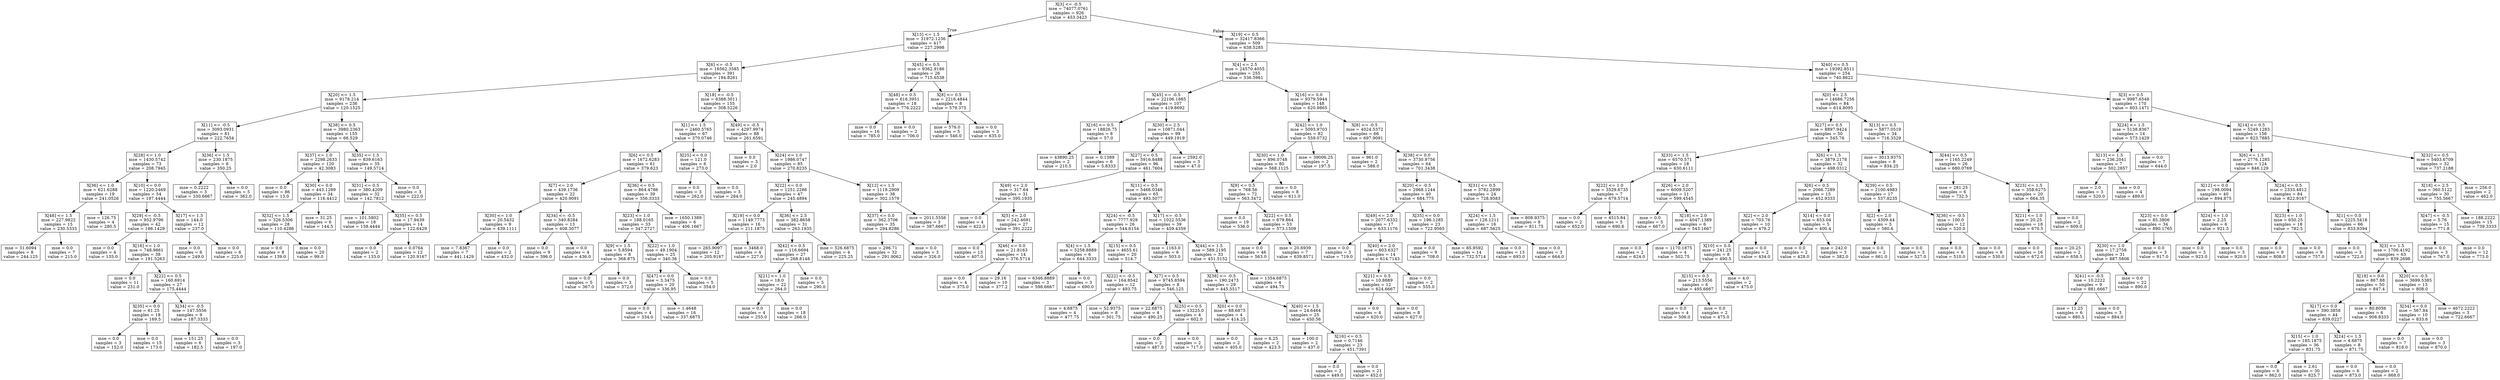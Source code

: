 digraph Tree {
node [shape=box] ;
0 [label="X[3] <= -0.5\nmse = 74077.0761\nsamples = 926\nvalue = 453.3423"] ;
1 [label="X[13] <= 1.5\nmse = 31972.1236\nsamples = 417\nvalue = 227.2998"] ;
0 -> 1 [labeldistance=2.5, labelangle=45, headlabel="True"] ;
2 [label="X[6] <= -0.5\nmse = 16562.3585\nsamples = 391\nvalue = 194.8261"] ;
1 -> 2 ;
3 [label="X[20] <= 1.5\nmse = 9178.214\nsamples = 236\nvalue = 120.1525"] ;
2 -> 3 ;
4 [label="X[11] <= -0.5\nmse = 3093.0931\nsamples = 81\nvalue = 222.7654"] ;
3 -> 4 ;
5 [label="X[28] <= 1.0\nmse = 1430.5742\nsamples = 73\nvalue = 208.7945"] ;
4 -> 5 ;
6 [label="X[36] <= 1.0\nmse = 621.6288\nsamples = 19\nvalue = 241.0526"] ;
5 -> 6 ;
7 [label="X[48] <= 1.5\nmse = 227.9822\nsamples = 15\nvalue = 230.5333"] ;
6 -> 7 ;
8 [label="mse = 31.6094\nsamples = 8\nvalue = 244.125"] ;
7 -> 8 ;
9 [label="mse = 0.0\nsamples = 7\nvalue = 215.0"] ;
7 -> 9 ;
10 [label="mse = 126.75\nsamples = 4\nvalue = 280.5"] ;
6 -> 10 ;
11 [label="X[10] <= 0.0\nmse = 1220.2469\nsamples = 54\nvalue = 197.4444"] ;
5 -> 11 ;
12 [label="X[29] <= -0.5\nmse = 952.9796\nsamples = 42\nvalue = 186.1429"] ;
11 -> 12 ;
13 [label="mse = 0.0\nsamples = 4\nvalue = 135.0"] ;
12 -> 13 ;
14 [label="X[16] <= 1.0\nmse = 748.9861\nsamples = 38\nvalue = 191.5263"] ;
12 -> 14 ;
15 [label="mse = 0.0\nsamples = 11\nvalue = 231.0"] ;
14 -> 15 ;
16 [label="X[22] <= 0.5\nmse = 160.6914\nsamples = 27\nvalue = 175.4444"] ;
14 -> 16 ;
17 [label="X[35] <= 0.0\nmse = 61.25\nsamples = 18\nvalue = 169.5"] ;
16 -> 17 ;
18 [label="mse = 0.0\nsamples = 3\nvalue = 152.0"] ;
17 -> 18 ;
19 [label="mse = 0.0\nsamples = 15\nvalue = 173.0"] ;
17 -> 19 ;
20 [label="X[34] <= -0.5\nmse = 147.5556\nsamples = 9\nvalue = 187.3333"] ;
16 -> 20 ;
21 [label="mse = 151.25\nsamples = 6\nvalue = 182.5"] ;
20 -> 21 ;
22 [label="mse = 0.0\nsamples = 3\nvalue = 197.0"] ;
20 -> 22 ;
23 [label="X[17] <= 1.5\nmse = 144.0\nsamples = 12\nvalue = 237.0"] ;
11 -> 23 ;
24 [label="mse = 0.0\nsamples = 6\nvalue = 249.0"] ;
23 -> 24 ;
25 [label="mse = 0.0\nsamples = 6\nvalue = 225.0"] ;
23 -> 25 ;
26 [label="X[36] <= 1.5\nmse = 230.1875\nsamples = 8\nvalue = 350.25"] ;
4 -> 26 ;
27 [label="mse = 0.2222\nsamples = 3\nvalue = 330.6667"] ;
26 -> 27 ;
28 [label="mse = 0.0\nsamples = 5\nvalue = 362.0"] ;
26 -> 28 ;
29 [label="X[38] <= 0.5\nmse = 3980.2363\nsamples = 155\nvalue = 66.529"] ;
3 -> 29 ;
30 [label="X[37] <= 1.0\nmse = 2298.2633\nsamples = 120\nvalue = 42.3083"] ;
29 -> 30 ;
31 [label="mse = 0.0\nsamples = 86\nvalue = 13.0"] ;
30 -> 31 ;
32 [label="X[30] <= 0.0\nmse = 443.1289\nsamples = 34\nvalue = 116.4412"] ;
30 -> 32 ;
33 [label="X[32] <= 1.5\nmse = 326.5306\nsamples = 28\nvalue = 110.4286"] ;
32 -> 33 ;
34 [label="mse = 0.0\nsamples = 8\nvalue = 139.0"] ;
33 -> 34 ;
35 [label="mse = 0.0\nsamples = 20\nvalue = 99.0"] ;
33 -> 35 ;
36 [label="mse = 31.25\nsamples = 6\nvalue = 144.5"] ;
32 -> 36 ;
37 [label="X[35] <= 1.5\nmse = 839.6163\nsamples = 35\nvalue = 149.5714"] ;
29 -> 37 ;
38 [label="X[31] <= 0.5\nmse = 380.4209\nsamples = 32\nvalue = 142.7812"] ;
37 -> 38 ;
39 [label="mse = 101.5802\nsamples = 18\nvalue = 158.4444"] ;
38 -> 39 ;
40 [label="X[35] <= 0.5\nmse = 17.9439\nsamples = 14\nvalue = 122.6429"] ;
38 -> 40 ;
41 [label="mse = 0.0\nsamples = 2\nvalue = 133.0"] ;
40 -> 41 ;
42 [label="mse = 0.0764\nsamples = 12\nvalue = 120.9167"] ;
40 -> 42 ;
43 [label="mse = 0.0\nsamples = 3\nvalue = 222.0"] ;
37 -> 43 ;
44 [label="X[18] <= -0.5\nmse = 6388.3011\nsamples = 155\nvalue = 308.5226"] ;
2 -> 44 ;
45 [label="X[1] <= 1.5\nmse = 2460.5765\nsamples = 67\nvalue = 370.0746"] ;
44 -> 45 ;
46 [label="X[6] <= 0.5\nmse = 1672.6283\nsamples = 61\nvalue = 379.623"] ;
45 -> 46 ;
47 [label="X[7] <= 2.0\nmse = 439.1736\nsamples = 22\nvalue = 420.9091"] ;
46 -> 47 ;
48 [label="X[30] <= 1.0\nmse = 20.5432\nsamples = 9\nvalue = 439.1111"] ;
47 -> 48 ;
49 [label="mse = 7.8367\nsamples = 7\nvalue = 441.1429"] ;
48 -> 49 ;
50 [label="mse = 0.0\nsamples = 2\nvalue = 432.0"] ;
48 -> 50 ;
51 [label="X[34] <= -0.5\nmse = 340.8284\nsamples = 13\nvalue = 408.3077"] ;
47 -> 51 ;
52 [label="mse = 0.0\nsamples = 9\nvalue = 396.0"] ;
51 -> 52 ;
53 [label="mse = 0.0\nsamples = 4\nvalue = 436.0"] ;
51 -> 53 ;
54 [label="X[36] <= 0.5\nmse = 864.4786\nsamples = 39\nvalue = 356.3333"] ;
46 -> 54 ;
55 [label="X[23] <= 1.0\nmse = 188.0165\nsamples = 33\nvalue = 347.2727"] ;
54 -> 55 ;
56 [label="X[9] <= 1.5\nmse = 5.8594\nsamples = 8\nvalue = 368.875"] ;
55 -> 56 ;
57 [label="mse = 0.0\nsamples = 5\nvalue = 367.0"] ;
56 -> 57 ;
58 [label="mse = 0.0\nsamples = 3\nvalue = 372.0"] ;
56 -> 58 ;
59 [label="X[22] <= 1.0\nmse = 49.1904\nsamples = 25\nvalue = 340.36"] ;
55 -> 59 ;
60 [label="X[47] <= 0.0\nmse = 3.3475\nsamples = 20\nvalue = 336.95"] ;
59 -> 60 ;
61 [label="mse = 0.0\nsamples = 4\nvalue = 334.0"] ;
60 -> 61 ;
62 [label="mse = 1.4648\nsamples = 16\nvalue = 337.6875"] ;
60 -> 62 ;
63 [label="mse = 0.0\nsamples = 5\nvalue = 354.0"] ;
59 -> 63 ;
64 [label="mse = 1650.1389\nsamples = 6\nvalue = 406.1667"] ;
54 -> 64 ;
65 [label="X[25] <= 0.0\nmse = 121.0\nsamples = 6\nvalue = 273.0"] ;
45 -> 65 ;
66 [label="mse = 0.0\nsamples = 3\nvalue = 262.0"] ;
65 -> 66 ;
67 [label="mse = 0.0\nsamples = 3\nvalue = 284.0"] ;
65 -> 67 ;
68 [label="X[49] <= -0.5\nmse = 4297.9974\nsamples = 88\nvalue = 261.6591"] ;
44 -> 68 ;
69 [label="mse = 0.0\nsamples = 3\nvalue = 2.0"] ;
68 -> 69 ;
70 [label="X[24] <= 1.0\nmse = 1986.0747\nsamples = 85\nvalue = 270.8235"] ;
68 -> 70 ;
71 [label="X[22] <= 0.0\nmse = 1251.2286\nsamples = 47\nvalue = 245.4894"] ;
70 -> 71 ;
72 [label="X[19] <= 0.0\nmse = 1149.7773\nsamples = 16\nvalue = 211.1875"] ;
71 -> 72 ;
73 [label="mse = 265.9097\nsamples = 12\nvalue = 205.9167"] ;
72 -> 73 ;
74 [label="mse = 3468.0\nsamples = 4\nvalue = 227.0"] ;
72 -> 74 ;
75 [label="X[36] <= 2.5\nmse = 382.8658\nsamples = 31\nvalue = 263.1935"] ;
71 -> 75 ;
76 [label="X[42] <= 0.5\nmse = 116.6694\nsamples = 27\nvalue = 268.8148"] ;
75 -> 76 ;
77 [label="X[21] <= 1.0\nmse = 18.0\nsamples = 22\nvalue = 264.0"] ;
76 -> 77 ;
78 [label="mse = 0.0\nsamples = 4\nvalue = 255.0"] ;
77 -> 78 ;
79 [label="mse = 0.0\nsamples = 18\nvalue = 266.0"] ;
77 -> 79 ;
80 [label="mse = 0.0\nsamples = 5\nvalue = 290.0"] ;
76 -> 80 ;
81 [label="mse = 526.6875\nsamples = 4\nvalue = 225.25"] ;
75 -> 81 ;
82 [label="X[12] <= 1.5\nmse = 1119.2909\nsamples = 38\nvalue = 302.1579"] ;
70 -> 82 ;
83 [label="X[37] <= 0.0\nmse = 362.3706\nsamples = 35\nvalue = 294.8286"] ;
82 -> 83 ;
84 [label="mse = 296.71\nsamples = 32\nvalue = 291.9062"] ;
83 -> 84 ;
85 [label="mse = 0.0\nsamples = 3\nvalue = 326.0"] ;
83 -> 85 ;
86 [label="mse = 2011.5556\nsamples = 3\nvalue = 387.6667"] ;
82 -> 86 ;
87 [label="X[45] <= 0.5\nmse = 9362.9186\nsamples = 26\nvalue = 715.6538"] ;
1 -> 87 ;
88 [label="X[48] <= 0.5\nmse = 616.3951\nsamples = 18\nvalue = 776.2222"] ;
87 -> 88 ;
89 [label="mse = 0.0\nsamples = 16\nvalue = 785.0"] ;
88 -> 89 ;
90 [label="mse = 0.0\nsamples = 2\nvalue = 706.0"] ;
88 -> 90 ;
91 [label="X[8] <= 0.5\nmse = 2216.4844\nsamples = 8\nvalue = 579.375"] ;
87 -> 91 ;
92 [label="mse = 576.0\nsamples = 5\nvalue = 546.0"] ;
91 -> 92 ;
93 [label="mse = 0.0\nsamples = 3\nvalue = 635.0"] ;
91 -> 93 ;
94 [label="X[19] <= 0.5\nmse = 32417.8366\nsamples = 509\nvalue = 638.5285"] ;
0 -> 94 [labeldistance=2.5, labelangle=-45, headlabel="False"] ;
95 [label="X[4] <= 2.5\nmse = 24570.4055\nsamples = 255\nvalue = 536.5961"] ;
94 -> 95 ;
96 [label="X[45] <= -0.5\nmse = 22106.1885\nsamples = 107\nvalue = 419.8692"] ;
95 -> 96 ;
97 [label="X[16] <= 0.5\nmse = 18826.75\nsamples = 8\nvalue = 57.0"] ;
96 -> 97 ;
98 [label="mse = 43890.25\nsamples = 2\nvalue = 210.5"] ;
97 -> 98 ;
99 [label="mse = 0.1389\nsamples = 6\nvalue = 5.8333"] ;
97 -> 99 ;
100 [label="X[30] <= 2.5\nmse = 10871.044\nsamples = 99\nvalue = 449.1919"] ;
96 -> 100 ;
101 [label="X[27] <= 0.5\nmse = 5916.8488\nsamples = 96\nvalue = 461.7604"] ;
100 -> 101 ;
102 [label="X[49] <= 2.0\nmse = 317.64\nsamples = 31\nvalue = 395.1935"] ;
101 -> 102 ;
103 [label="mse = 0.0\nsamples = 4\nvalue = 422.0"] ;
102 -> 103 ;
104 [label="X[5] <= 2.0\nmse = 242.4691\nsamples = 27\nvalue = 391.2222"] ;
102 -> 104 ;
105 [label="mse = 0.0\nsamples = 13\nvalue = 407.0"] ;
104 -> 105 ;
106 [label="X[46] <= 0.0\nmse = 21.8163\nsamples = 14\nvalue = 376.5714"] ;
104 -> 106 ;
107 [label="mse = 0.0\nsamples = 4\nvalue = 375.0"] ;
106 -> 107 ;
108 [label="mse = 29.16\nsamples = 10\nvalue = 377.2"] ;
106 -> 108 ;
109 [label="X[11] <= 0.5\nmse = 5466.0346\nsamples = 65\nvalue = 493.5077"] ;
101 -> 109 ;
110 [label="X[24] <= -0.5\nmse = 7777.929\nsamples = 26\nvalue = 544.6154"] ;
109 -> 110 ;
111 [label="X[4] <= 1.5\nmse = 5258.8889\nsamples = 6\nvalue = 644.3333"] ;
110 -> 111 ;
112 [label="mse = 6346.8889\nsamples = 3\nvalue = 598.6667"] ;
111 -> 112 ;
113 [label="mse = 0.0\nsamples = 3\nvalue = 690.0"] ;
111 -> 113 ;
114 [label="X[15] <= 0.5\nmse = 4655.61\nsamples = 20\nvalue = 514.7"] ;
110 -> 114 ;
115 [label="X[22] <= -0.5\nmse = 164.8542\nsamples = 12\nvalue = 493.75"] ;
114 -> 115 ;
116 [label="mse = 4.6875\nsamples = 4\nvalue = 477.75"] ;
115 -> 116 ;
117 [label="mse = 52.9375\nsamples = 8\nvalue = 501.75"] ;
115 -> 117 ;
118 [label="X[7] <= 0.5\nmse = 9745.8594\nsamples = 8\nvalue = 546.125"] ;
114 -> 118 ;
119 [label="mse = 22.6875\nsamples = 4\nvalue = 490.25"] ;
118 -> 119 ;
120 [label="X[25] <= 0.5\nmse = 13225.0\nsamples = 4\nvalue = 602.0"] ;
118 -> 120 ;
121 [label="mse = 0.0\nsamples = 2\nvalue = 487.0"] ;
120 -> 121 ;
122 [label="mse = 0.0\nsamples = 2\nvalue = 717.0"] ;
120 -> 122 ;
123 [label="X[17] <= -0.5\nmse = 1022.5536\nsamples = 39\nvalue = 459.4359"] ;
109 -> 123 ;
124 [label="mse = 1163.0\nsamples = 6\nvalue = 503.0"] ;
123 -> 124 ;
125 [label="X[44] <= 1.5\nmse = 589.2195\nsamples = 33\nvalue = 451.5152"] ;
123 -> 125 ;
126 [label="X[38] <= -0.5\nmse = 190.2473\nsamples = 29\nvalue = 445.5517"] ;
125 -> 126 ;
127 [label="X[0] <= 0.0\nmse = 88.6875\nsamples = 4\nvalue = 414.25"] ;
126 -> 127 ;
128 [label="mse = 0.0\nsamples = 2\nvalue = 405.0"] ;
127 -> 128 ;
129 [label="mse = 6.25\nsamples = 2\nvalue = 423.5"] ;
127 -> 129 ;
130 [label="X[40] <= 1.5\nmse = 24.6464\nsamples = 25\nvalue = 450.56"] ;
126 -> 130 ;
131 [label="mse = 100.0\nsamples = 2\nvalue = 437.0"] ;
130 -> 131 ;
132 [label="X[16] <= 0.5\nmse = 0.7146\nsamples = 23\nvalue = 451.7391"] ;
130 -> 132 ;
133 [label="mse = 0.0\nsamples = 2\nvalue = 449.0"] ;
132 -> 133 ;
134 [label="mse = 0.0\nsamples = 21\nvalue = 452.0"] ;
132 -> 134 ;
135 [label="mse = 1354.6875\nsamples = 4\nvalue = 494.75"] ;
125 -> 135 ;
136 [label="mse = 2592.0\nsamples = 3\nvalue = 47.0"] ;
100 -> 136 ;
137 [label="X[16] <= 0.0\nmse = 9379.5944\nsamples = 148\nvalue = 620.9865"] ;
95 -> 137 ;
138 [label="X[42] <= 1.0\nmse = 5093.9703\nsamples = 82\nvalue = 559.0732"] ;
137 -> 138 ;
139 [label="X[30] <= 1.0\nmse = 896.0748\nsamples = 80\nvalue = 568.1125"] ;
138 -> 139 ;
140 [label="X[9] <= 0.5\nmse = 768.56\nsamples = 72\nvalue = 563.3472"] ;
139 -> 140 ;
141 [label="mse = 0.0\nsamples = 19\nvalue = 536.0"] ;
140 -> 141 ;
142 [label="X[22] <= 0.5\nmse = 679.864\nsamples = 53\nvalue = 573.1509"] ;
140 -> 142 ;
143 [label="mse = 0.0\nsamples = 46\nvalue = 563.0"] ;
142 -> 143 ;
144 [label="mse = 20.6939\nsamples = 7\nvalue = 639.8571"] ;
142 -> 144 ;
145 [label="mse = 0.0\nsamples = 8\nvalue = 611.0"] ;
139 -> 145 ;
146 [label="mse = 39006.25\nsamples = 2\nvalue = 197.5"] ;
138 -> 146 ;
147 [label="X[8] <= -0.5\nmse = 4024.5372\nsamples = 66\nvalue = 697.9091"] ;
137 -> 147 ;
148 [label="mse = 961.0\nsamples = 2\nvalue = 588.0"] ;
147 -> 148 ;
149 [label="X[38] <= 0.0\nmse = 3730.9756\nsamples = 64\nvalue = 701.3438"] ;
147 -> 149 ;
150 [label="X[20] <= -0.5\nmse = 2968.1244\nsamples = 40\nvalue = 684.775"] ;
149 -> 150 ;
151 [label="X[49] <= 2.0\nmse = 2077.6332\nsamples = 17\nvalue = 633.1176"] ;
150 -> 151 ;
152 [label="mse = 0.0\nsamples = 3\nvalue = 719.0"] ;
151 -> 152 ;
153 [label="X[40] <= 2.0\nmse = 603.6327\nsamples = 14\nvalue = 614.7143"] ;
151 -> 153 ;
154 [label="X[21] <= 0.5\nmse = 10.8889\nsamples = 12\nvalue = 624.6667"] ;
153 -> 154 ;
155 [label="mse = 0.0\nsamples = 4\nvalue = 620.0"] ;
154 -> 155 ;
156 [label="mse = 0.0\nsamples = 8\nvalue = 627.0"] ;
154 -> 156 ;
157 [label="mse = 0.0\nsamples = 2\nvalue = 555.0"] ;
153 -> 157 ;
158 [label="X[35] <= 0.0\nmse = 196.1285\nsamples = 23\nvalue = 722.9565"] ;
150 -> 158 ;
159 [label="mse = 0.0\nsamples = 9\nvalue = 708.0"] ;
158 -> 159 ;
160 [label="mse = 85.9592\nsamples = 14\nvalue = 732.5714"] ;
158 -> 160 ;
161 [label="X[31] <= 0.5\nmse = 3782.2899\nsamples = 24\nvalue = 728.9583"] ;
149 -> 161 ;
162 [label="X[24] <= 1.5\nmse = 128.1211\nsamples = 16\nvalue = 687.5625"] ;
161 -> 162 ;
163 [label="mse = 0.0\nsamples = 13\nvalue = 693.0"] ;
162 -> 163 ;
164 [label="mse = 0.0\nsamples = 3\nvalue = 664.0"] ;
162 -> 164 ;
165 [label="mse = 808.9375\nsamples = 8\nvalue = 811.75"] ;
161 -> 165 ;
166 [label="X[40] <= 0.5\nmse = 19392.8511\nsamples = 254\nvalue = 740.8622"] ;
94 -> 166 ;
167 [label="X[0] <= 2.5\nmse = 14686.7256\nsamples = 84\nvalue = 614.8095"] ;
166 -> 167 ;
168 [label="X[27] <= 0.5\nmse = 8897.9424\nsamples = 50\nvalue = 545.76"] ;
167 -> 168 ;
169 [label="X[33] <= 1.5\nmse = 6570.571\nsamples = 18\nvalue = 630.6111"] ;
168 -> 169 ;
170 [label="X[22] <= 1.0\nmse = 3529.6735\nsamples = 7\nvalue = 679.5714"] ;
169 -> 170 ;
171 [label="mse = 0.0\nsamples = 2\nvalue = 652.0"] ;
170 -> 171 ;
172 [label="mse = 4515.84\nsamples = 5\nvalue = 690.6"] ;
170 -> 172 ;
173 [label="X[26] <= 2.0\nmse = 6009.5207\nsamples = 11\nvalue = 599.4545"] ;
169 -> 173 ;
174 [label="mse = 0.0\nsamples = 5\nvalue = 667.0"] ;
173 -> 174 ;
175 [label="X[18] <= 2.0\nmse = 4047.1389\nsamples = 6\nvalue = 543.1667"] ;
173 -> 175 ;
176 [label="mse = 0.0\nsamples = 2\nvalue = 624.0"] ;
175 -> 176 ;
177 [label="mse = 1170.1875\nsamples = 4\nvalue = 502.75"] ;
175 -> 177 ;
178 [label="X[6] <= 1.5\nmse = 3879.2178\nsamples = 32\nvalue = 498.0312"] ;
168 -> 178 ;
179 [label="X[6] <= 0.5\nmse = 2066.7289\nsamples = 15\nvalue = 452.9333"] ;
178 -> 179 ;
180 [label="X[2] <= 2.0\nmse = 703.76\nsamples = 10\nvalue = 479.2"] ;
179 -> 180 ;
181 [label="X[10] <= 0.0\nmse = 241.25\nsamples = 8\nvalue = 490.5"] ;
180 -> 181 ;
182 [label="X[15] <= 0.5\nmse = 213.5556\nsamples = 6\nvalue = 495.6667"] ;
181 -> 182 ;
183 [label="mse = 0.0\nsamples = 4\nvalue = 506.0"] ;
182 -> 183 ;
184 [label="mse = 0.0\nsamples = 2\nvalue = 475.0"] ;
182 -> 184 ;
185 [label="mse = 4.0\nsamples = 2\nvalue = 475.0"] ;
181 -> 185 ;
186 [label="mse = 0.0\nsamples = 2\nvalue = 434.0"] ;
180 -> 186 ;
187 [label="X[14] <= 0.0\nmse = 653.04\nsamples = 5\nvalue = 400.4"] ;
179 -> 187 ;
188 [label="mse = 0.0\nsamples = 2\nvalue = 428.0"] ;
187 -> 188 ;
189 [label="mse = 242.0\nsamples = 3\nvalue = 382.0"] ;
187 -> 189 ;
190 [label="X[39] <= 0.5\nmse = 2100.4983\nsamples = 17\nvalue = 537.8235"] ;
178 -> 190 ;
191 [label="X[2] <= 2.0\nmse = 4309.44\nsamples = 5\nvalue = 580.6"] ;
190 -> 191 ;
192 [label="mse = 0.0\nsamples = 2\nvalue = 661.0"] ;
191 -> 192 ;
193 [label="mse = 0.0\nsamples = 3\nvalue = 527.0"] ;
191 -> 193 ;
194 [label="X[36] <= -0.5\nmse = 100.0\nsamples = 12\nvalue = 520.0"] ;
190 -> 194 ;
195 [label="mse = 0.0\nsamples = 6\nvalue = 510.0"] ;
194 -> 195 ;
196 [label="mse = 0.0\nsamples = 6\nvalue = 530.0"] ;
194 -> 196 ;
197 [label="X[13] <= 0.5\nmse = 5877.0519\nsamples = 34\nvalue = 716.3529"] ;
167 -> 197 ;
198 [label="mse = 3013.9375\nsamples = 8\nvalue = 834.25"] ;
197 -> 198 ;
199 [label="X[44] <= 0.5\nmse = 1165.2249\nsamples = 26\nvalue = 680.0769"] ;
197 -> 199 ;
200 [label="mse = 281.25\nsamples = 6\nvalue = 732.5"] ;
199 -> 200 ;
201 [label="X[23] <= 1.5\nmse = 358.6275\nsamples = 20\nvalue = 664.35"] ;
199 -> 201 ;
202 [label="X[21] <= 1.0\nmse = 20.25\nsamples = 18\nvalue = 670.5"] ;
201 -> 202 ;
203 [label="mse = 0.0\nsamples = 16\nvalue = 672.0"] ;
202 -> 203 ;
204 [label="mse = 20.25\nsamples = 2\nvalue = 658.5"] ;
202 -> 204 ;
205 [label="mse = 0.0\nsamples = 2\nvalue = 609.0"] ;
201 -> 205 ;
206 [label="X[3] <= 0.5\nmse = 9987.6548\nsamples = 170\nvalue = 803.1471"] ;
166 -> 206 ;
207 [label="X[24] <= 1.5\nmse = 5138.8367\nsamples = 14\nvalue = 573.1429"] ;
206 -> 207 ;
208 [label="X[13] <= 1.5\nmse = 236.2041\nsamples = 7\nvalue = 502.2857"] ;
207 -> 208 ;
209 [label="mse = 2.0\nsamples = 3\nvalue = 520.0"] ;
208 -> 209 ;
210 [label="mse = 0.0\nsamples = 4\nvalue = 489.0"] ;
208 -> 210 ;
211 [label="mse = 0.0\nsamples = 7\nvalue = 644.0"] ;
207 -> 211 ;
212 [label="X[14] <= 0.5\nmse = 5249.1283\nsamples = 156\nvalue = 823.7885"] ;
206 -> 212 ;
213 [label="X[6] <= 1.5\nmse = 2776.1285\nsamples = 124\nvalue = 846.129"] ;
212 -> 213 ;
214 [label="X[12] <= 0.0\nmse = 198.0094\nsamples = 40\nvalue = 894.875"] ;
213 -> 214 ;
215 [label="X[23] <= 0.0\nmse = 85.3806\nsamples = 34\nvalue = 890.1765"] ;
214 -> 215 ;
216 [label="X[30] <= 1.0\nmse = 17.2758\nsamples = 31\nvalue = 887.5806"] ;
215 -> 216 ;
217 [label="X[41] <= -0.5\nmse = 10.2222\nsamples = 9\nvalue = 881.6667"] ;
216 -> 217 ;
218 [label="mse = 11.25\nsamples = 6\nvalue = 880.5"] ;
217 -> 218 ;
219 [label="mse = 0.0\nsamples = 3\nvalue = 884.0"] ;
217 -> 219 ;
220 [label="mse = 0.0\nsamples = 22\nvalue = 890.0"] ;
216 -> 220 ;
221 [label="mse = 0.0\nsamples = 3\nvalue = 917.0"] ;
215 -> 221 ;
222 [label="X[24] <= 1.0\nmse = 2.25\nsamples = 6\nvalue = 921.5"] ;
214 -> 222 ;
223 [label="mse = 0.0\nsamples = 3\nvalue = 923.0"] ;
222 -> 223 ;
224 [label="mse = 0.0\nsamples = 3\nvalue = 920.0"] ;
222 -> 224 ;
225 [label="X[24] <= 0.5\nmse = 2333.4812\nsamples = 84\nvalue = 822.9167"] ;
213 -> 225 ;
226 [label="X[23] <= 1.0\nmse = 650.25\nsamples = 18\nvalue = 782.5"] ;
225 -> 226 ;
227 [label="mse = 0.0\nsamples = 9\nvalue = 808.0"] ;
226 -> 227 ;
228 [label="mse = 0.0\nsamples = 9\nvalue = 757.0"] ;
226 -> 228 ;
229 [label="X[1] <= 0.0\nmse = 2225.5418\nsamples = 66\nvalue = 833.9394"] ;
225 -> 229 ;
230 [label="mse = 0.0\nsamples = 3\nvalue = 722.0"] ;
229 -> 230 ;
231 [label="X[3] <= 1.5\nmse = 1706.4192\nsamples = 63\nvalue = 839.2698"] ;
229 -> 231 ;
232 [label="X[18] <= 0.0\nmse = 867.88\nsamples = 50\nvalue = 847.4"] ;
231 -> 232 ;
233 [label="X[17] <= 0.0\nmse = 390.3858\nsamples = 44\nvalue = 839.0227"] ;
232 -> 233 ;
234 [label="X[15] <= 1.0\nmse = 185.1875\nsamples = 36\nvalue = 831.75"] ;
233 -> 234 ;
235 [label="mse = 0.0\nsamples = 6\nvalue = 862.0"] ;
234 -> 235 ;
236 [label="mse = 2.61\nsamples = 30\nvalue = 825.7"] ;
234 -> 236 ;
237 [label="X[24] <= 1.5\nmse = 4.6875\nsamples = 8\nvalue = 871.75"] ;
233 -> 237 ;
238 [label="mse = 0.0\nsamples = 6\nvalue = 873.0"] ;
237 -> 238 ;
239 [label="mse = 0.0\nsamples = 2\nvalue = 868.0"] ;
237 -> 239 ;
240 [label="mse = 80.8056\nsamples = 6\nvalue = 908.8333"] ;
232 -> 240 ;
241 [label="X[20] <= -0.5\nmse = 3699.5385\nsamples = 13\nvalue = 808.0"] ;
231 -> 241 ;
242 [label="X[34] <= 0.0\nmse = 567.84\nsamples = 10\nvalue = 833.6"] ;
241 -> 242 ;
243 [label="mse = 0.0\nsamples = 7\nvalue = 818.0"] ;
242 -> 243 ;
244 [label="mse = 0.0\nsamples = 3\nvalue = 870.0"] ;
242 -> 244 ;
245 [label="mse = 4672.2222\nsamples = 3\nvalue = 722.6667"] ;
241 -> 245 ;
246 [label="X[32] <= 0.5\nmse = 5403.6709\nsamples = 32\nvalue = 737.2188"] ;
212 -> 246 ;
247 [label="X[18] <= 2.5\nmse = 360.5122\nsamples = 30\nvalue = 755.5667"] ;
246 -> 247 ;
248 [label="X[47] <= -0.5\nmse = 5.76\nsamples = 15\nvalue = 771.8"] ;
247 -> 248 ;
249 [label="mse = 0.0\nsamples = 3\nvalue = 767.0"] ;
248 -> 249 ;
250 [label="mse = 0.0\nsamples = 12\nvalue = 773.0"] ;
248 -> 250 ;
251 [label="mse = 188.2222\nsamples = 15\nvalue = 739.3333"] ;
247 -> 251 ;
252 [label="mse = 256.0\nsamples = 2\nvalue = 462.0"] ;
246 -> 252 ;
}